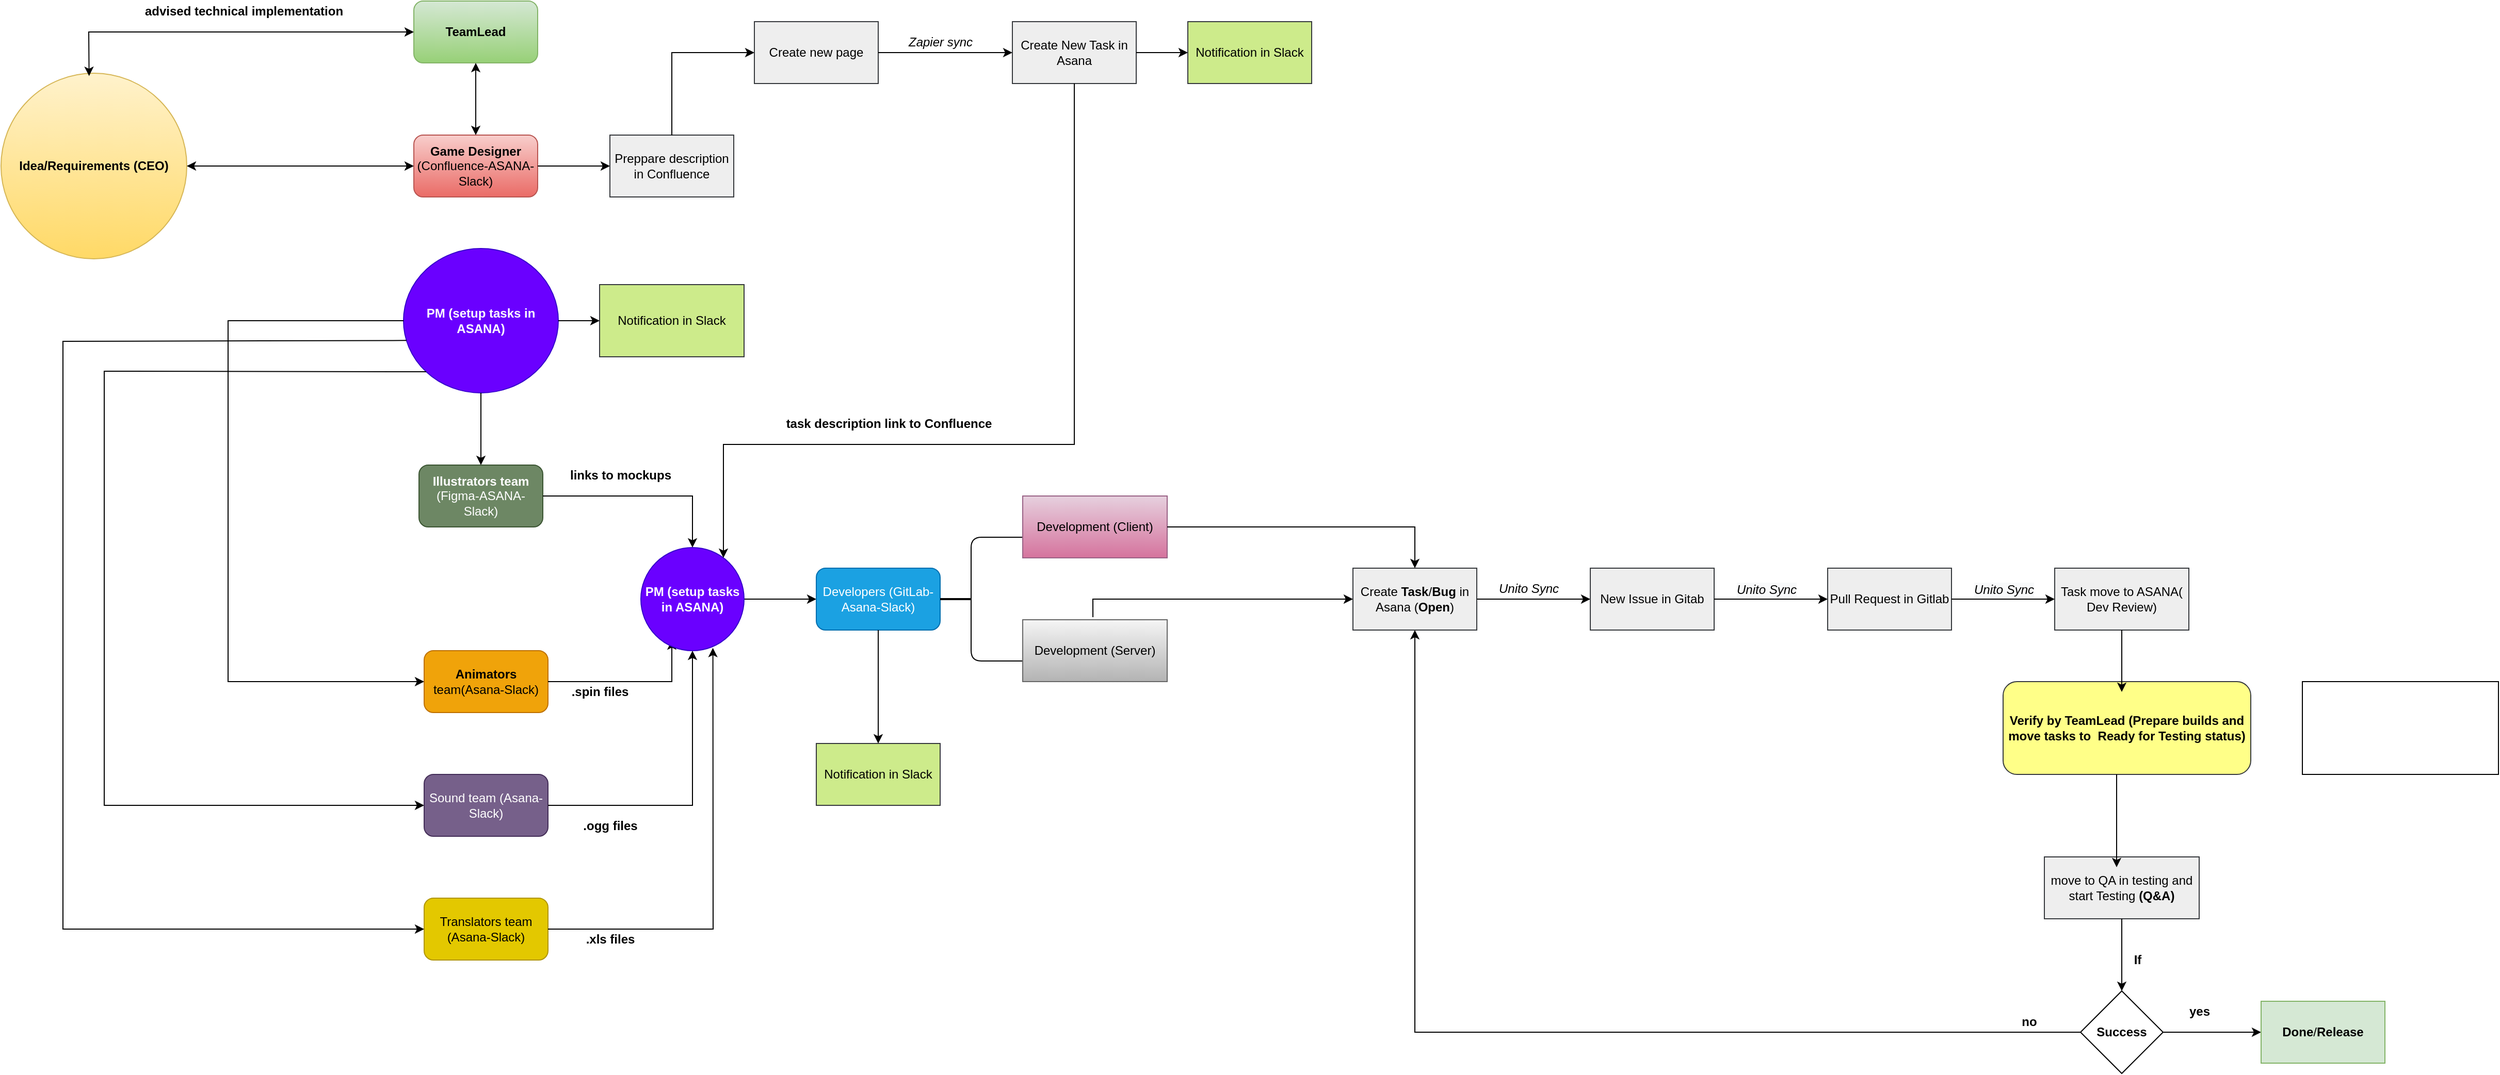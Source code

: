<mxfile version="19.0.3" type="github">
  <diagram id="6IpWRTOvNhz4fQDFHxwE" name="Page-1">
    <mxGraphModel dx="2757" dy="793" grid="1" gridSize="10" guides="0" tooltips="1" connect="0" arrows="0" fold="1" page="1" pageScale="1" pageWidth="850" pageHeight="1100" math="0" shadow="0">
      <root>
        <mxCell id="0" />
        <mxCell id="1" parent="0" />
        <mxCell id="fXu-zx2hqorw0dzWZYp2-2" value="&lt;b&gt;Idea/Requirements (CEO)&lt;/b&gt;" style="ellipse;whiteSpace=wrap;html=1;aspect=fixed;fillColor=#fff2cc;strokeColor=#d6b656;gradientColor=#ffd966;" vertex="1" parent="1">
          <mxGeometry x="-100" y="80" width="180" height="180" as="geometry" />
        </mxCell>
        <mxCell id="fXu-zx2hqorw0dzWZYp2-3" value="&lt;b&gt;Game Designer&lt;/b&gt; (Confluence-ASANA-Slack)" style="rounded=1;whiteSpace=wrap;html=1;fillColor=#f8cecc;strokeColor=#b85450;gradientColor=#ea6b66;" vertex="1" parent="1">
          <mxGeometry x="300" y="140" width="120" height="60" as="geometry" />
        </mxCell>
        <mxCell id="fXu-zx2hqorw0dzWZYp2-4" value="&lt;b&gt;Illustrators team&lt;/b&gt; (Figma-ASANA-Slack)" style="rounded=1;whiteSpace=wrap;html=1;fillColor=#6d8764;fontColor=#ffffff;strokeColor=#3A5431;" vertex="1" parent="1">
          <mxGeometry x="305" y="460" width="120" height="60" as="geometry" />
        </mxCell>
        <mxCell id="fXu-zx2hqorw0dzWZYp2-5" value="&lt;b&gt;Animators&lt;/b&gt; team(Asana-Slack)" style="rounded=1;whiteSpace=wrap;html=1;fillColor=#f0a30a;fontColor=#000000;strokeColor=#BD7000;" vertex="1" parent="1">
          <mxGeometry x="310" y="640" width="120" height="60" as="geometry" />
        </mxCell>
        <mxCell id="fXu-zx2hqorw0dzWZYp2-6" value="Sound team (Asana-Slack)" style="rounded=1;whiteSpace=wrap;html=1;fillColor=#76608a;fontColor=#ffffff;strokeColor=#432D57;" vertex="1" parent="1">
          <mxGeometry x="310" y="760" width="120" height="60" as="geometry" />
        </mxCell>
        <mxCell id="fXu-zx2hqorw0dzWZYp2-7" value="Translators team (Asana-Slack)" style="rounded=1;whiteSpace=wrap;html=1;fillColor=#e3c800;fontColor=#000000;strokeColor=#B09500;" vertex="1" parent="1">
          <mxGeometry x="310" y="880" width="120" height="60" as="geometry" />
        </mxCell>
        <mxCell id="fXu-zx2hqorw0dzWZYp2-11" value="" style="endArrow=classic;html=1;rounded=0;exitX=1;exitY=0.5;exitDx=0;exitDy=0;" edge="1" parent="1" source="fXu-zx2hqorw0dzWZYp2-5">
          <mxGeometry width="50" height="50" relative="1" as="geometry">
            <mxPoint x="600" y="770" as="sourcePoint" />
            <mxPoint x="550" y="630" as="targetPoint" />
            <Array as="points">
              <mxPoint x="550" y="670" />
            </Array>
          </mxGeometry>
        </mxCell>
        <mxCell id="fXu-zx2hqorw0dzWZYp2-12" value="" style="endArrow=classic;html=1;rounded=0;exitX=1;exitY=0.5;exitDx=0;exitDy=0;entryX=0.5;entryY=1;entryDx=0;entryDy=0;" edge="1" parent="1" source="fXu-zx2hqorw0dzWZYp2-6" target="fXu-zx2hqorw0dzWZYp2-78">
          <mxGeometry width="50" height="50" relative="1" as="geometry">
            <mxPoint x="480" y="810" as="sourcePoint" />
            <mxPoint x="560" y="590" as="targetPoint" />
            <Array as="points">
              <mxPoint x="570" y="790" />
            </Array>
          </mxGeometry>
        </mxCell>
        <mxCell id="fXu-zx2hqorw0dzWZYp2-13" value="" style="endArrow=classic;html=1;rounded=0;entryX=0.698;entryY=0.973;entryDx=0;entryDy=0;entryPerimeter=0;exitX=1;exitY=0.5;exitDx=0;exitDy=0;" edge="1" parent="1" source="fXu-zx2hqorw0dzWZYp2-7" target="fXu-zx2hqorw0dzWZYp2-78">
          <mxGeometry width="50" height="50" relative="1" as="geometry">
            <mxPoint x="630" y="840" as="sourcePoint" />
            <mxPoint x="586.2" y="608.22" as="targetPoint" />
            <Array as="points">
              <mxPoint x="590" y="910" />
            </Array>
          </mxGeometry>
        </mxCell>
        <mxCell id="fXu-zx2hqorw0dzWZYp2-20" value="" style="endArrow=classic;html=1;rounded=0;exitX=1;exitY=0.5;exitDx=0;exitDy=0;entryX=0.5;entryY=0;entryDx=0;entryDy=0;" edge="1" parent="1" source="fXu-zx2hqorw0dzWZYp2-4" target="fXu-zx2hqorw0dzWZYp2-78">
          <mxGeometry width="50" height="50" relative="1" as="geometry">
            <mxPoint x="610" y="500" as="sourcePoint" />
            <mxPoint x="570" y="540" as="targetPoint" />
            <Array as="points">
              <mxPoint x="570" y="490" />
            </Array>
          </mxGeometry>
        </mxCell>
        <mxCell id="fXu-zx2hqorw0dzWZYp2-22" value="&lt;b&gt;.spin files&lt;/b&gt;" style="text;html=1;align=center;verticalAlign=middle;resizable=0;points=[];autosize=1;strokeColor=none;fillColor=none;" vertex="1" parent="1">
          <mxGeometry x="445" y="670" width="70" height="20" as="geometry" />
        </mxCell>
        <mxCell id="fXu-zx2hqorw0dzWZYp2-23" value="&lt;b&gt;.ogg files&lt;/b&gt;" style="text;html=1;align=center;verticalAlign=middle;resizable=0;points=[];autosize=1;strokeColor=none;fillColor=none;" vertex="1" parent="1">
          <mxGeometry x="455" y="800" width="70" height="20" as="geometry" />
        </mxCell>
        <mxCell id="fXu-zx2hqorw0dzWZYp2-24" value="&lt;b&gt;.xls files&lt;/b&gt;" style="text;html=1;align=center;verticalAlign=middle;resizable=0;points=[];autosize=1;strokeColor=none;fillColor=none;" vertex="1" parent="1">
          <mxGeometry x="460" y="910" width="60" height="20" as="geometry" />
        </mxCell>
        <mxCell id="fXu-zx2hqorw0dzWZYp2-25" value="&lt;b&gt;links to mockups&lt;/b&gt;" style="text;html=1;align=center;verticalAlign=middle;resizable=0;points=[];autosize=1;strokeColor=none;fillColor=none;" vertex="1" parent="1">
          <mxGeometry x="445" y="460" width="110" height="20" as="geometry" />
        </mxCell>
        <mxCell id="fXu-zx2hqorw0dzWZYp2-26" value="Preppare description in Confluence" style="rounded=0;whiteSpace=wrap;html=1;fillColor=#eeeeee;strokeColor=#36393d;" vertex="1" parent="1">
          <mxGeometry x="490" y="140" width="120" height="60" as="geometry" />
        </mxCell>
        <mxCell id="fXu-zx2hqorw0dzWZYp2-27" value="" style="endArrow=classic;html=1;rounded=0;exitX=1;exitY=0.5;exitDx=0;exitDy=0;entryX=0;entryY=0.5;entryDx=0;entryDy=0;" edge="1" parent="1" source="fXu-zx2hqorw0dzWZYp2-3" target="fXu-zx2hqorw0dzWZYp2-26">
          <mxGeometry width="50" height="50" relative="1" as="geometry">
            <mxPoint x="520" y="100" as="sourcePoint" />
            <mxPoint x="570" y="50" as="targetPoint" />
          </mxGeometry>
        </mxCell>
        <mxCell id="fXu-zx2hqorw0dzWZYp2-28" value="Create new page" style="rounded=0;whiteSpace=wrap;html=1;fillColor=#eeeeee;strokeColor=#36393d;" vertex="1" parent="1">
          <mxGeometry x="630" y="30" width="120" height="60" as="geometry" />
        </mxCell>
        <mxCell id="fXu-zx2hqorw0dzWZYp2-29" value="Create New Task in Asana" style="rounded=0;whiteSpace=wrap;html=1;fillColor=#eeeeee;strokeColor=#36393d;" vertex="1" parent="1">
          <mxGeometry x="880" y="30" width="120" height="60" as="geometry" />
        </mxCell>
        <mxCell id="fXu-zx2hqorw0dzWZYp2-30" value="" style="endArrow=classic;html=1;rounded=0;exitX=1;exitY=0.5;exitDx=0;exitDy=0;entryX=0;entryY=0.5;entryDx=0;entryDy=0;" edge="1" parent="1" source="fXu-zx2hqorw0dzWZYp2-28" target="fXu-zx2hqorw0dzWZYp2-29">
          <mxGeometry width="50" height="50" relative="1" as="geometry">
            <mxPoint x="720" y="160" as="sourcePoint" />
            <mxPoint x="770" y="110" as="targetPoint" />
          </mxGeometry>
        </mxCell>
        <mxCell id="fXu-zx2hqorw0dzWZYp2-31" value="" style="endArrow=classic;html=1;rounded=0;exitX=0.5;exitY=0;exitDx=0;exitDy=0;entryX=0;entryY=0.5;entryDx=0;entryDy=0;" edge="1" parent="1" source="fXu-zx2hqorw0dzWZYp2-26" target="fXu-zx2hqorw0dzWZYp2-28">
          <mxGeometry width="50" height="50" relative="1" as="geometry">
            <mxPoint x="530" y="120" as="sourcePoint" />
            <mxPoint x="580" y="70" as="targetPoint" />
            <Array as="points">
              <mxPoint x="550" y="60" />
            </Array>
          </mxGeometry>
        </mxCell>
        <mxCell id="fXu-zx2hqorw0dzWZYp2-34" value="Notification in Slack" style="rounded=0;whiteSpace=wrap;html=1;fillColor=#cdeb8b;strokeColor=#36393d;" vertex="1" parent="1">
          <mxGeometry x="1050" y="30" width="120" height="60" as="geometry" />
        </mxCell>
        <mxCell id="fXu-zx2hqorw0dzWZYp2-35" value="" style="endArrow=classic;html=1;rounded=0;entryX=0;entryY=0.5;entryDx=0;entryDy=0;exitX=1;exitY=0.5;exitDx=0;exitDy=0;" edge="1" parent="1" source="fXu-zx2hqorw0dzWZYp2-29" target="fXu-zx2hqorw0dzWZYp2-34">
          <mxGeometry width="50" height="50" relative="1" as="geometry">
            <mxPoint x="810" y="250" as="sourcePoint" />
            <mxPoint x="860" y="200" as="targetPoint" />
          </mxGeometry>
        </mxCell>
        <mxCell id="fXu-zx2hqorw0dzWZYp2-37" value="Notification in Slack" style="rounded=0;whiteSpace=wrap;html=1;fillColor=#cdeb8b;strokeColor=#36393d;" vertex="1" parent="1">
          <mxGeometry x="480" y="285" width="140" height="70" as="geometry" />
        </mxCell>
        <mxCell id="fXu-zx2hqorw0dzWZYp2-54" value="" style="endArrow=classic;html=1;rounded=0;entryX=0;entryY=0.5;entryDx=0;entryDy=0;exitX=1;exitY=0.5;exitDx=0;exitDy=0;startArrow=none;" edge="1" parent="1" source="fXu-zx2hqorw0dzWZYp2-78" target="fXu-zx2hqorw0dzWZYp2-77">
          <mxGeometry width="50" height="50" relative="1" as="geometry">
            <mxPoint x="630" y="570" as="sourcePoint" />
            <mxPoint x="690" y="570" as="targetPoint" />
          </mxGeometry>
        </mxCell>
        <mxCell id="fXu-zx2hqorw0dzWZYp2-55" value="&lt;b&gt;PM (setup tasks in ASANA)&lt;/b&gt;" style="ellipse;whiteSpace=wrap;html=1;fillColor=#6a00ff;strokeColor=#3700CC;fontColor=#ffffff;" vertex="1" parent="1">
          <mxGeometry x="290" y="250" width="150" height="140" as="geometry" />
        </mxCell>
        <mxCell id="fXu-zx2hqorw0dzWZYp2-70" value="" style="endArrow=classic;html=1;rounded=0;exitX=0.5;exitY=1;exitDx=0;exitDy=0;entryX=0.5;entryY=0;entryDx=0;entryDy=0;" edge="1" parent="1" source="fXu-zx2hqorw0dzWZYp2-55" target="fXu-zx2hqorw0dzWZYp2-4">
          <mxGeometry width="50" height="50" relative="1" as="geometry">
            <mxPoint x="60" y="510" as="sourcePoint" />
            <mxPoint x="110" y="460" as="targetPoint" />
          </mxGeometry>
        </mxCell>
        <mxCell id="fXu-zx2hqorw0dzWZYp2-71" value="" style="endArrow=classic;html=1;rounded=0;exitX=0;exitY=0.5;exitDx=0;exitDy=0;entryX=0;entryY=0.5;entryDx=0;entryDy=0;" edge="1" parent="1" source="fXu-zx2hqorw0dzWZYp2-55" target="fXu-zx2hqorw0dzWZYp2-5">
          <mxGeometry width="50" height="50" relative="1" as="geometry">
            <mxPoint x="60" y="510" as="sourcePoint" />
            <mxPoint x="110" y="460" as="targetPoint" />
            <Array as="points">
              <mxPoint x="120" y="320" />
              <mxPoint x="120" y="670" />
            </Array>
          </mxGeometry>
        </mxCell>
        <mxCell id="fXu-zx2hqorw0dzWZYp2-72" value="" style="endArrow=classic;html=1;rounded=0;entryX=0;entryY=0.5;entryDx=0;entryDy=0;exitX=0;exitY=1;exitDx=0;exitDy=0;" edge="1" parent="1" source="fXu-zx2hqorw0dzWZYp2-55" target="fXu-zx2hqorw0dzWZYp2-6">
          <mxGeometry width="50" height="50" relative="1" as="geometry">
            <mxPoint x="60" y="510" as="sourcePoint" />
            <mxPoint x="110" y="460" as="targetPoint" />
            <Array as="points">
              <mxPoint y="369" />
              <mxPoint y="790" />
            </Array>
          </mxGeometry>
        </mxCell>
        <mxCell id="fXu-zx2hqorw0dzWZYp2-73" value="" style="endArrow=classic;html=1;rounded=0;entryX=0;entryY=0.5;entryDx=0;entryDy=0;exitX=0.019;exitY=0.637;exitDx=0;exitDy=0;exitPerimeter=0;" edge="1" parent="1" source="fXu-zx2hqorw0dzWZYp2-55" target="fXu-zx2hqorw0dzWZYp2-7">
          <mxGeometry width="50" height="50" relative="1" as="geometry">
            <mxPoint x="280" y="340" as="sourcePoint" />
            <mxPoint x="-40" y="910" as="targetPoint" />
            <Array as="points">
              <mxPoint x="-40" y="340" />
              <mxPoint x="-40" y="910" />
            </Array>
          </mxGeometry>
        </mxCell>
        <mxCell id="fXu-zx2hqorw0dzWZYp2-74" value="" style="endArrow=classic;html=1;rounded=0;exitX=1;exitY=0.5;exitDx=0;exitDy=0;entryX=0;entryY=0.5;entryDx=0;entryDy=0;" edge="1" parent="1" source="fXu-zx2hqorw0dzWZYp2-55" target="fXu-zx2hqorw0dzWZYp2-37">
          <mxGeometry width="50" height="50" relative="1" as="geometry">
            <mxPoint x="20" y="580" as="sourcePoint" />
            <mxPoint x="70" y="530" as="targetPoint" />
          </mxGeometry>
        </mxCell>
        <mxCell id="fXu-zx2hqorw0dzWZYp2-75" value="" style="endArrow=classic;startArrow=classic;html=1;rounded=0;exitX=1;exitY=0.5;exitDx=0;exitDy=0;entryX=0;entryY=0.5;entryDx=0;entryDy=0;" edge="1" parent="1" source="fXu-zx2hqorw0dzWZYp2-2" target="fXu-zx2hqorw0dzWZYp2-3">
          <mxGeometry width="50" height="50" relative="1" as="geometry">
            <mxPoint x="160" y="260" as="sourcePoint" />
            <mxPoint x="210" y="210" as="targetPoint" />
          </mxGeometry>
        </mxCell>
        <mxCell id="fXu-zx2hqorw0dzWZYp2-77" value="Developers (GitLab-Asana-Slack)" style="rounded=1;whiteSpace=wrap;html=1;fillColor=#1ba1e2;fontColor=#ffffff;strokeColor=#006EAF;" vertex="1" parent="1">
          <mxGeometry x="690" y="560" width="120" height="60" as="geometry" />
        </mxCell>
        <mxCell id="fXu-zx2hqorw0dzWZYp2-78" value="&lt;b&gt;PM (setup tasks in ASANA)&lt;/b&gt;" style="ellipse;whiteSpace=wrap;html=1;fillColor=#6a00ff;strokeColor=#3700CC;fontColor=#ffffff;" vertex="1" parent="1">
          <mxGeometry x="520" y="540" width="100" height="100" as="geometry" />
        </mxCell>
        <mxCell id="fXu-zx2hqorw0dzWZYp2-80" value="" style="endArrow=classic;html=1;rounded=0;exitX=0.5;exitY=1;exitDx=0;exitDy=0;" edge="1" parent="1" source="fXu-zx2hqorw0dzWZYp2-29">
          <mxGeometry width="50" height="50" relative="1" as="geometry">
            <mxPoint x="840" y="280" as="sourcePoint" />
            <mxPoint x="600" y="550" as="targetPoint" />
            <Array as="points">
              <mxPoint x="940" y="440" />
              <mxPoint x="600" y="440" />
            </Array>
          </mxGeometry>
        </mxCell>
        <mxCell id="fXu-zx2hqorw0dzWZYp2-81" value="&lt;b&gt;task description link to Confluence&lt;/b&gt;" style="text;html=1;align=center;verticalAlign=middle;resizable=0;points=[];autosize=1;strokeColor=none;fillColor=none;" vertex="1" parent="1">
          <mxGeometry x="655" y="410" width="210" height="20" as="geometry" />
        </mxCell>
        <mxCell id="fXu-zx2hqorw0dzWZYp2-82" value="Notification in Slack" style="rounded=0;whiteSpace=wrap;html=1;fillColor=#cdeb8b;strokeColor=#36393d;" vertex="1" parent="1">
          <mxGeometry x="690" y="730" width="120" height="60" as="geometry" />
        </mxCell>
        <mxCell id="fXu-zx2hqorw0dzWZYp2-83" value="" style="endArrow=classic;html=1;rounded=0;entryX=0.5;entryY=0;entryDx=0;entryDy=0;exitX=0.5;exitY=1;exitDx=0;exitDy=0;" edge="1" parent="1" source="fXu-zx2hqorw0dzWZYp2-77" target="fXu-zx2hqorw0dzWZYp2-82">
          <mxGeometry width="50" height="50" relative="1" as="geometry">
            <mxPoint x="800" y="630" as="sourcePoint" />
            <mxPoint x="850" y="570" as="targetPoint" />
          </mxGeometry>
        </mxCell>
        <mxCell id="fXu-zx2hqorw0dzWZYp2-85" value="Create &lt;b&gt;Task&lt;/b&gt;/&lt;b&gt;Bug &lt;/b&gt;in Asana (&lt;b&gt;Open&lt;/b&gt;)" style="rounded=0;whiteSpace=wrap;html=1;fillColor=#eeeeee;strokeColor=#36393d;" vertex="1" parent="1">
          <mxGeometry x="1210" y="560" width="120" height="60" as="geometry" />
        </mxCell>
        <mxCell id="fXu-zx2hqorw0dzWZYp2-86" value="" style="endArrow=classic;html=1;rounded=0;exitX=1;exitY=0.5;exitDx=0;exitDy=0;" edge="1" parent="1" source="fXu-zx2hqorw0dzWZYp2-85">
          <mxGeometry width="50" height="50" relative="1" as="geometry">
            <mxPoint x="1440" y="640" as="sourcePoint" />
            <mxPoint x="1440" y="590" as="targetPoint" />
          </mxGeometry>
        </mxCell>
        <mxCell id="fXu-zx2hqorw0dzWZYp2-87" value="New Issue in Gitab" style="rounded=0;whiteSpace=wrap;html=1;fillColor=#eeeeee;strokeColor=#36393d;" vertex="1" parent="1">
          <mxGeometry x="1440" y="560" width="120" height="60" as="geometry" />
        </mxCell>
        <mxCell id="fXu-zx2hqorw0dzWZYp2-88" value="&lt;i&gt;Unito Sync&lt;/i&gt;" style="text;html=1;align=center;verticalAlign=middle;resizable=0;points=[];autosize=1;strokeColor=none;fillColor=none;" vertex="1" parent="1">
          <mxGeometry x="1345" y="570" width="70" height="20" as="geometry" />
        </mxCell>
        <mxCell id="fXu-zx2hqorw0dzWZYp2-90" value="&lt;i&gt;Zapier sync&lt;/i&gt;" style="text;html=1;align=center;verticalAlign=middle;resizable=0;points=[];autosize=1;strokeColor=none;fillColor=none;" vertex="1" parent="1">
          <mxGeometry x="770" y="40" width="80" height="20" as="geometry" />
        </mxCell>
        <mxCell id="fXu-zx2hqorw0dzWZYp2-91" value="Pull Request in Gitlab" style="rounded=0;whiteSpace=wrap;html=1;fillColor=#eeeeee;strokeColor=#36393d;" vertex="1" parent="1">
          <mxGeometry x="1670" y="560" width="120" height="60" as="geometry" />
        </mxCell>
        <mxCell id="fXu-zx2hqorw0dzWZYp2-92" value="" style="endArrow=classic;html=1;rounded=0;exitX=1;exitY=0.5;exitDx=0;exitDy=0;entryX=0;entryY=0.5;entryDx=0;entryDy=0;" edge="1" parent="1" source="fXu-zx2hqorw0dzWZYp2-87" target="fXu-zx2hqorw0dzWZYp2-91">
          <mxGeometry width="50" height="50" relative="1" as="geometry">
            <mxPoint x="1210" y="560" as="sourcePoint" />
            <mxPoint x="1260" y="510" as="targetPoint" />
          </mxGeometry>
        </mxCell>
        <mxCell id="fXu-zx2hqorw0dzWZYp2-93" value="&lt;i style=&quot;color: rgb(0, 0, 0); font-family: Helvetica; font-size: 12px; font-variant-ligatures: normal; font-variant-caps: normal; font-weight: 400; letter-spacing: normal; orphans: 2; text-align: center; text-indent: 0px; text-transform: none; widows: 2; word-spacing: 0px; -webkit-text-stroke-width: 0px; background-color: rgb(248, 249, 250); text-decoration-thickness: initial; text-decoration-style: initial; text-decoration-color: initial;&quot;&gt;Unito Sync&lt;/i&gt;" style="text;whiteSpace=wrap;html=1;" vertex="1" parent="1">
          <mxGeometry x="1580" y="567" width="80" height="30" as="geometry" />
        </mxCell>
        <mxCell id="fXu-zx2hqorw0dzWZYp2-95" value="Task move to ASANA( Dev Review)" style="rounded=0;whiteSpace=wrap;html=1;fillColor=#eeeeee;strokeColor=#36393d;" vertex="1" parent="1">
          <mxGeometry x="1890" y="560" width="130" height="60" as="geometry" />
        </mxCell>
        <mxCell id="fXu-zx2hqorw0dzWZYp2-96" value="" style="endArrow=classic;html=1;rounded=0;exitX=1;exitY=0.5;exitDx=0;exitDy=0;entryX=0;entryY=0.5;entryDx=0;entryDy=0;" edge="1" parent="1" source="fXu-zx2hqorw0dzWZYp2-91" target="fXu-zx2hqorw0dzWZYp2-95">
          <mxGeometry width="50" height="50" relative="1" as="geometry">
            <mxPoint x="1480" y="520" as="sourcePoint" />
            <mxPoint x="1530" y="470" as="targetPoint" />
          </mxGeometry>
        </mxCell>
        <mxCell id="fXu-zx2hqorw0dzWZYp2-97" value="&lt;i style=&quot;color: rgb(0, 0, 0); font-family: Helvetica; font-size: 12px; font-variant-ligatures: normal; font-variant-caps: normal; font-weight: 400; letter-spacing: normal; orphans: 2; text-align: center; text-indent: 0px; text-transform: none; widows: 2; word-spacing: 0px; -webkit-text-stroke-width: 0px; background-color: rgb(248, 249, 250); text-decoration-thickness: initial; text-decoration-style: initial; text-decoration-color: initial;&quot;&gt;Unito Sync&lt;/i&gt;" style="text;whiteSpace=wrap;html=1;" vertex="1" parent="1">
          <mxGeometry x="1810" y="567" width="80" height="30" as="geometry" />
        </mxCell>
        <mxCell id="fXu-zx2hqorw0dzWZYp2-99" value="move to QA in testing and start Testing &lt;b&gt;(Q&amp;amp;A)&lt;/b&gt;" style="rounded=0;whiteSpace=wrap;html=1;fillColor=#eeeeee;strokeColor=#36393d;" vertex="1" parent="1">
          <mxGeometry x="1880" y="840" width="150" height="60" as="geometry" />
        </mxCell>
        <mxCell id="fXu-zx2hqorw0dzWZYp2-100" value="&lt;b style=&quot;&quot;&gt;Verify by TeamLead (Prepare builds and move tasks to&amp;nbsp; Ready for Testing status)&lt;/b&gt;" style="rounded=1;whiteSpace=wrap;html=1;fillColor=#ffff88;strokeColor=#36393d;" vertex="1" parent="1">
          <mxGeometry x="1840" y="670" width="240" height="90" as="geometry" />
        </mxCell>
        <mxCell id="fXu-zx2hqorw0dzWZYp2-102" value="" style="endArrow=classic;html=1;rounded=0;exitX=0.5;exitY=1;exitDx=0;exitDy=0;" edge="1" parent="1" source="fXu-zx2hqorw0dzWZYp2-95">
          <mxGeometry width="50" height="50" relative="1" as="geometry">
            <mxPoint x="1350" y="550" as="sourcePoint" />
            <mxPoint x="1955" y="680" as="targetPoint" />
          </mxGeometry>
        </mxCell>
        <mxCell id="fXu-zx2hqorw0dzWZYp2-103" value="" style="endArrow=classic;html=1;rounded=0;" edge="1" parent="1">
          <mxGeometry width="50" height="50" relative="1" as="geometry">
            <mxPoint x="1950" y="760" as="sourcePoint" />
            <mxPoint x="1950" y="850" as="targetPoint" />
          </mxGeometry>
        </mxCell>
        <mxCell id="fXu-zx2hqorw0dzWZYp2-105" value="&lt;b&gt;Success&lt;/b&gt;" style="rhombus;whiteSpace=wrap;html=1;" vertex="1" parent="1">
          <mxGeometry x="1915" y="970" width="80" height="80" as="geometry" />
        </mxCell>
        <mxCell id="fXu-zx2hqorw0dzWZYp2-106" value="" style="endArrow=classic;html=1;rounded=0;exitX=0.5;exitY=1;exitDx=0;exitDy=0;" edge="1" parent="1" source="fXu-zx2hqorw0dzWZYp2-99" target="fXu-zx2hqorw0dzWZYp2-105">
          <mxGeometry width="50" height="50" relative="1" as="geometry">
            <mxPoint x="1590" y="710" as="sourcePoint" />
            <mxPoint x="1640" y="660" as="targetPoint" />
          </mxGeometry>
        </mxCell>
        <mxCell id="fXu-zx2hqorw0dzWZYp2-108" value="&lt;b&gt;If&lt;/b&gt;" style="text;html=1;align=center;verticalAlign=middle;resizable=0;points=[];autosize=1;strokeColor=none;fillColor=none;" vertex="1" parent="1">
          <mxGeometry x="1960" y="930" width="20" height="20" as="geometry" />
        </mxCell>
        <mxCell id="fXu-zx2hqorw0dzWZYp2-109" value="" style="endArrow=classic;html=1;rounded=0;exitX=1;exitY=0.5;exitDx=0;exitDy=0;" edge="1" parent="1" source="fXu-zx2hqorw0dzWZYp2-105" target="fXu-zx2hqorw0dzWZYp2-110">
          <mxGeometry width="50" height="50" relative="1" as="geometry">
            <mxPoint x="1590" y="710" as="sourcePoint" />
            <mxPoint x="2090" y="1010" as="targetPoint" />
          </mxGeometry>
        </mxCell>
        <mxCell id="fXu-zx2hqorw0dzWZYp2-110" value="&lt;b&gt;Done&lt;/b&gt;/&lt;b&gt;Release&lt;/b&gt;" style="rounded=0;whiteSpace=wrap;html=1;fillColor=#d5e8d4;strokeColor=#82b366;" vertex="1" parent="1">
          <mxGeometry x="2090" y="980" width="120" height="60" as="geometry" />
        </mxCell>
        <mxCell id="fXu-zx2hqorw0dzWZYp2-111" value="&lt;b&gt;yes&lt;/b&gt;" style="text;html=1;align=center;verticalAlign=middle;resizable=0;points=[];autosize=1;strokeColor=none;fillColor=none;" vertex="1" parent="1">
          <mxGeometry x="2010" y="980" width="40" height="20" as="geometry" />
        </mxCell>
        <mxCell id="fXu-zx2hqorw0dzWZYp2-112" value="" style="endArrow=classic;html=1;rounded=0;entryX=0.5;entryY=1;entryDx=0;entryDy=0;exitX=0;exitY=0.5;exitDx=0;exitDy=0;" edge="1" parent="1" source="fXu-zx2hqorw0dzWZYp2-105" target="fXu-zx2hqorw0dzWZYp2-85">
          <mxGeometry width="50" height="50" relative="1" as="geometry">
            <mxPoint x="1610" y="710" as="sourcePoint" />
            <mxPoint x="1660" y="660" as="targetPoint" />
            <Array as="points">
              <mxPoint x="1270" y="1010" />
            </Array>
          </mxGeometry>
        </mxCell>
        <mxCell id="fXu-zx2hqorw0dzWZYp2-113" value="&lt;b&gt;no&lt;/b&gt;" style="text;html=1;align=center;verticalAlign=middle;resizable=0;points=[];autosize=1;strokeColor=none;fillColor=none;" vertex="1" parent="1">
          <mxGeometry x="1850" y="990" width="30" height="20" as="geometry" />
        </mxCell>
        <mxCell id="fXu-zx2hqorw0dzWZYp2-115" value="&lt;b&gt;TeamLead&lt;/b&gt;" style="rounded=1;whiteSpace=wrap;html=1;fillColor=#d5e8d4;strokeColor=#82b366;gradientColor=#97d077;" vertex="1" parent="1">
          <mxGeometry x="300" y="10" width="120" height="60" as="geometry" />
        </mxCell>
        <mxCell id="fXu-zx2hqorw0dzWZYp2-116" value="" style="endArrow=classic;startArrow=classic;html=1;rounded=0;entryX=0;entryY=0.5;entryDx=0;entryDy=0;exitX=0.474;exitY=0.015;exitDx=0;exitDy=0;exitPerimeter=0;" edge="1" parent="1" source="fXu-zx2hqorw0dzWZYp2-2" target="fXu-zx2hqorw0dzWZYp2-115">
          <mxGeometry width="50" height="50" relative="1" as="geometry">
            <mxPoint x="820" y="430" as="sourcePoint" />
            <mxPoint x="870" y="380" as="targetPoint" />
            <Array as="points">
              <mxPoint x="-15" y="40" />
            </Array>
          </mxGeometry>
        </mxCell>
        <mxCell id="fXu-zx2hqorw0dzWZYp2-117" value="" style="endArrow=classic;startArrow=classic;html=1;rounded=0;entryX=0.5;entryY=1;entryDx=0;entryDy=0;exitX=0.5;exitY=0;exitDx=0;exitDy=0;" edge="1" parent="1" source="fXu-zx2hqorw0dzWZYp2-3" target="fXu-zx2hqorw0dzWZYp2-115">
          <mxGeometry width="50" height="50" relative="1" as="geometry">
            <mxPoint x="430" y="130" as="sourcePoint" />
            <mxPoint x="480" y="80" as="targetPoint" />
          </mxGeometry>
        </mxCell>
        <mxCell id="fXu-zx2hqorw0dzWZYp2-118" value="&lt;b&gt;advised&amp;nbsp;technical implementation&lt;/b&gt;" style="text;html=1;align=center;verticalAlign=middle;resizable=0;points=[];autosize=1;strokeColor=none;fillColor=none;rotation=0;" vertex="1" parent="1">
          <mxGeometry x="30" y="10" width="210" height="20" as="geometry" />
        </mxCell>
        <mxCell id="fXu-zx2hqorw0dzWZYp2-119" value="" style="shape=curlyBracket;whiteSpace=wrap;html=1;rounded=1;size=0;" vertex="1" parent="1">
          <mxGeometry x="840" y="530" width="50" height="120" as="geometry" />
        </mxCell>
        <mxCell id="fXu-zx2hqorw0dzWZYp2-122" value="" style="line;strokeWidth=2;html=1;" vertex="1" parent="1">
          <mxGeometry x="810" y="585" width="30" height="10" as="geometry" />
        </mxCell>
        <mxCell id="fXu-zx2hqorw0dzWZYp2-123" value="Development (Client)" style="rounded=0;whiteSpace=wrap;html=1;fillColor=#e6d0de;gradientColor=#d5739d;strokeColor=#996185;" vertex="1" parent="1">
          <mxGeometry x="890" y="490" width="140" height="60" as="geometry" />
        </mxCell>
        <mxCell id="fXu-zx2hqorw0dzWZYp2-124" value="Development (Server)" style="rounded=0;whiteSpace=wrap;html=1;fillColor=#f5f5f5;gradientColor=#b3b3b3;strokeColor=#666666;" vertex="1" parent="1">
          <mxGeometry x="890" y="610" width="140" height="60" as="geometry" />
        </mxCell>
        <mxCell id="fXu-zx2hqorw0dzWZYp2-125" value="" style="endArrow=classic;html=1;rounded=0;exitX=1;exitY=0.5;exitDx=0;exitDy=0;entryX=0.5;entryY=0;entryDx=0;entryDy=0;" edge="1" parent="1" source="fXu-zx2hqorw0dzWZYp2-123" target="fXu-zx2hqorw0dzWZYp2-85">
          <mxGeometry width="50" height="50" relative="1" as="geometry">
            <mxPoint x="790" y="580" as="sourcePoint" />
            <mxPoint x="840" y="530" as="targetPoint" />
            <Array as="points">
              <mxPoint x="1160" y="520" />
              <mxPoint x="1270" y="520" />
            </Array>
          </mxGeometry>
        </mxCell>
        <mxCell id="fXu-zx2hqorw0dzWZYp2-126" value="" style="endArrow=classic;html=1;rounded=0;exitX=0.486;exitY=-0.042;exitDx=0;exitDy=0;entryX=0;entryY=0.5;entryDx=0;entryDy=0;exitPerimeter=0;" edge="1" parent="1" source="fXu-zx2hqorw0dzWZYp2-124" target="fXu-zx2hqorw0dzWZYp2-85">
          <mxGeometry width="50" height="50" relative="1" as="geometry">
            <mxPoint x="950" y="580" as="sourcePoint" />
            <mxPoint x="1000" y="530" as="targetPoint" />
            <Array as="points">
              <mxPoint x="958" y="590" />
              <mxPoint x="1160" y="590" />
            </Array>
          </mxGeometry>
        </mxCell>
        <mxCell id="fXu-zx2hqorw0dzWZYp2-127" value="" style="rounded=0;whiteSpace=wrap;html=1;" vertex="1" parent="1">
          <mxGeometry x="2130" y="670" width="190" height="90" as="geometry" />
        </mxCell>
      </root>
    </mxGraphModel>
  </diagram>
</mxfile>
